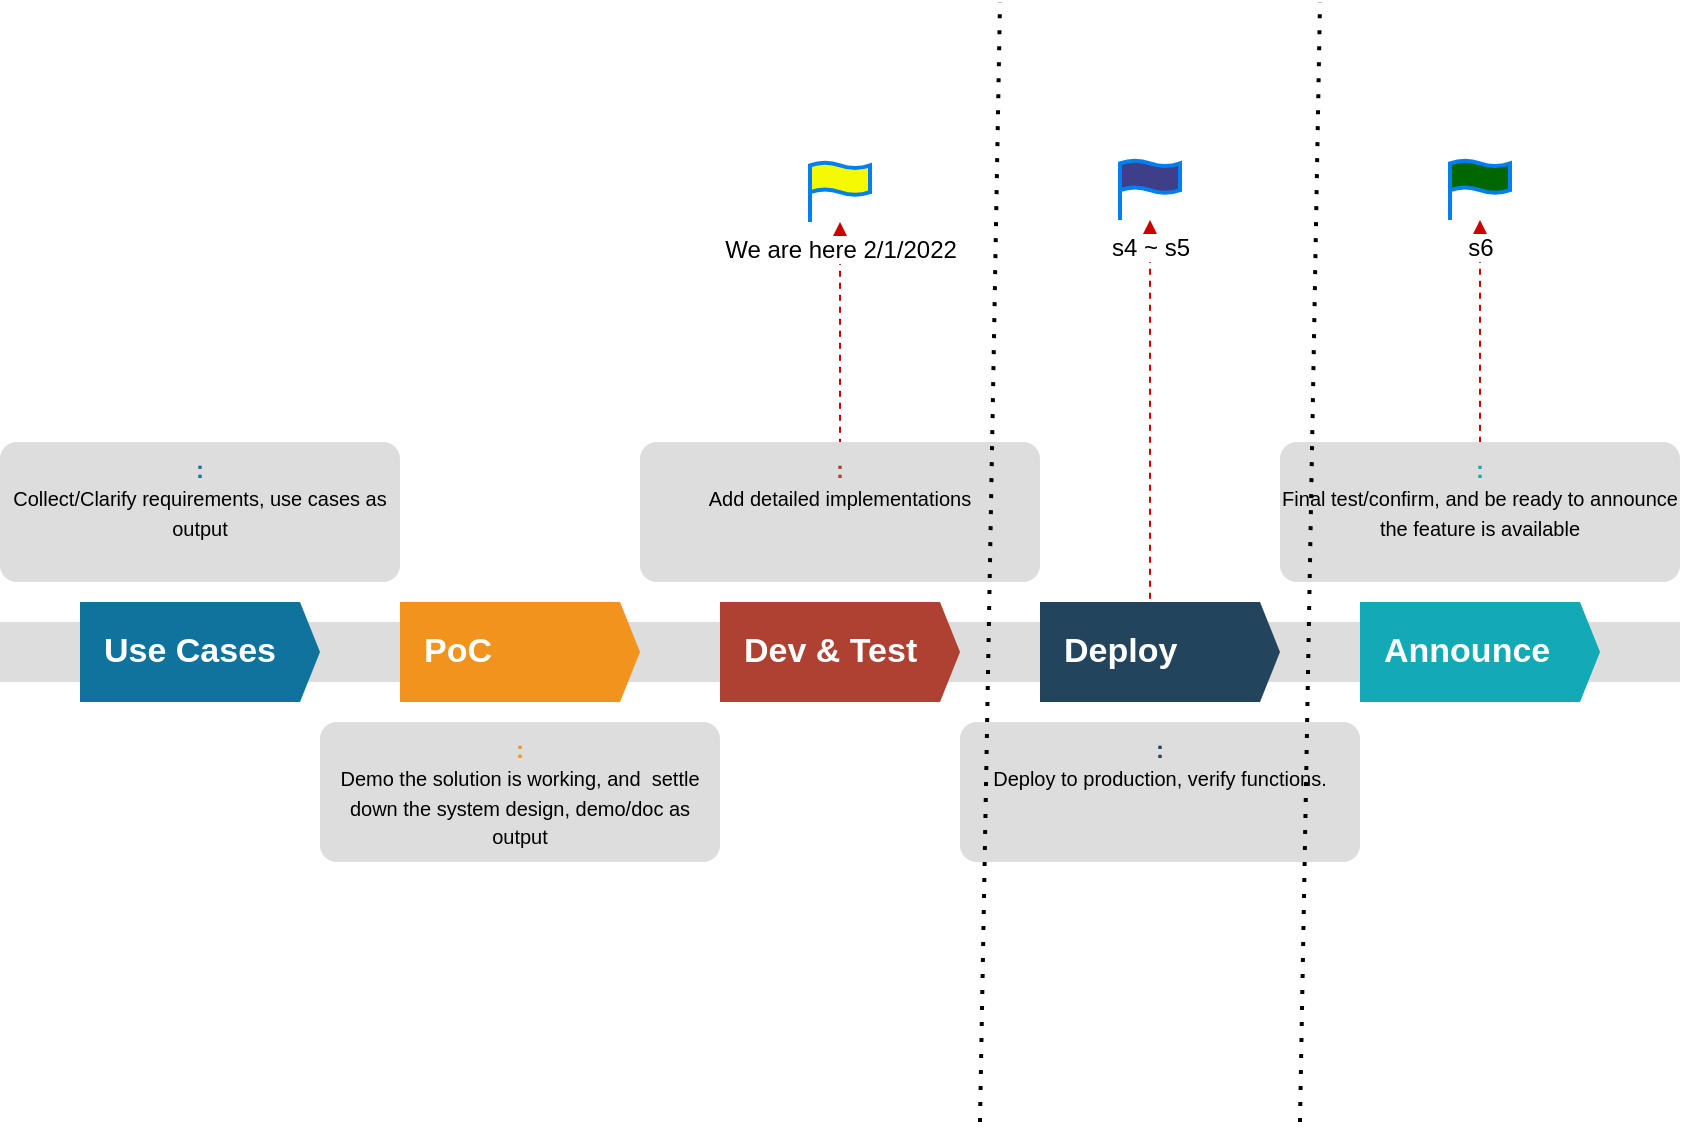<mxfile version="20.8.11" type="github">
  <diagram name="Page-1" id="k2-1vqRRdxtiwyI-7Aso">
    <mxGraphModel dx="1716" dy="1131" grid="1" gridSize="10" guides="1" tooltips="1" connect="1" arrows="1" fold="1" page="1" pageScale="1" pageWidth="850" pageHeight="1100" math="0" shadow="0">
      <root>
        <mxCell id="0" />
        <mxCell id="1" parent="0" />
        <mxCell id="op5Rpucn5_69WlDP3ztE-2" value="" style="fillColor=#dddddd;rounded=0;strokeColor=none;" vertex="1" parent="1">
          <mxGeometry x="110" y="550" width="840" height="30" as="geometry" />
        </mxCell>
        <mxCell id="op5Rpucn5_69WlDP3ztE-3" value="Use Cases" style="shape=mxgraph.infographic.ribbonSimple;notch1=0;notch2=10;notch=0;html=1;fillColor=#10739E;strokeColor=none;shadow=0;fontSize=17;fontColor=#FFFFFF;align=left;spacingLeft=10;fontStyle=1;" vertex="1" parent="1">
          <mxGeometry x="150" y="540" width="120" height="50" as="geometry" />
        </mxCell>
        <mxCell id="op5Rpucn5_69WlDP3ztE-4" value="PoC" style="shape=mxgraph.infographic.ribbonSimple;notch1=0;notch2=10;notch=0;html=1;fillColor=#F2931E;strokeColor=none;shadow=0;fontSize=17;fontColor=#FFFFFF;align=left;spacingLeft=10;fontStyle=1;" vertex="1" parent="1">
          <mxGeometry x="310" y="540" width="120" height="50" as="geometry" />
        </mxCell>
        <mxCell id="op5Rpucn5_69WlDP3ztE-5" value="Dev &amp;amp; Test" style="shape=mxgraph.infographic.ribbonSimple;notch1=0;notch2=10;notch=0;html=1;fillColor=#AE4132;strokeColor=none;shadow=0;fontSize=17;fontColor=#FFFFFF;align=left;spacingLeft=10;fontStyle=1;" vertex="1" parent="1">
          <mxGeometry x="470" y="540" width="120" height="50" as="geometry" />
        </mxCell>
        <mxCell id="op5Rpucn5_69WlDP3ztE-6" value="Deploy" style="shape=mxgraph.infographic.ribbonSimple;notch1=0;notch2=10;notch=0;html=1;fillColor=#23445D;strokeColor=none;shadow=0;fontSize=17;fontColor=#FFFFFF;align=left;spacingLeft=10;fontStyle=1;" vertex="1" parent="1">
          <mxGeometry x="630" y="540" width="120" height="50" as="geometry" />
        </mxCell>
        <mxCell id="op5Rpucn5_69WlDP3ztE-7" value="Announce" style="shape=mxgraph.infographic.ribbonSimple;notch1=0;notch2=10;notch=0;html=1;fillColor=#12AAB5;strokeColor=none;shadow=0;fontSize=17;fontColor=#FFFFFF;align=left;spacingLeft=10;fontStyle=1;" vertex="1" parent="1">
          <mxGeometry x="790" y="540" width="120" height="50" as="geometry" />
        </mxCell>
        <mxCell id="op5Rpucn5_69WlDP3ztE-8" value="&lt;font style=&quot;&quot;&gt;&lt;font color=&quot;#10739e&quot;&gt;&lt;b&gt;:&lt;/b&gt;&lt;/font&gt;&lt;br&gt;&lt;span style=&quot;font-size: 10px;&quot;&gt;Collect/Clarify requirements, use cases as output&lt;/span&gt;&lt;br&gt;&lt;/font&gt;" style="rounded=1;strokeColor=none;fillColor=#DDDDDD;align=center;arcSize=12;verticalAlign=top;whiteSpace=wrap;html=1;fontSize=12;" vertex="1" parent="1">
          <mxGeometry x="110" y="460" width="200" height="70" as="geometry" />
        </mxCell>
        <mxCell id="op5Rpucn5_69WlDP3ztE-9" value="&lt;font style=&quot;&quot;&gt;&lt;font style=&quot;font-size: 12px;&quot; color=&quot;#F2931E&quot;&gt;&lt;b&gt;:&lt;/b&gt;&lt;/font&gt;&lt;br&gt;&lt;font size=&quot;1&quot;&gt;Demo the solution is working, and&amp;nbsp; settle down the system design, demo/doc as output&lt;/font&gt;&lt;br&gt;&lt;/font&gt;" style="rounded=1;strokeColor=none;fillColor=#DDDDDD;align=center;arcSize=12;verticalAlign=top;whiteSpace=wrap;html=1;fontSize=12;" vertex="1" parent="1">
          <mxGeometry x="270" y="600" width="200" height="70" as="geometry" />
        </mxCell>
        <mxCell id="op5Rpucn5_69WlDP3ztE-10" value="&lt;font style=&quot;font-size: 10px&quot;&gt;&lt;font style=&quot;font-size: 12px&quot; color=&quot;#AE4132&quot;&gt;&lt;b&gt;:&lt;/b&gt;&lt;/font&gt;&lt;br&gt;&lt;font size=&quot;1&quot;&gt;Add detailed implementations&lt;/font&gt;&lt;/font&gt;" style="rounded=1;strokeColor=none;fillColor=#DDDDDD;align=center;arcSize=12;verticalAlign=top;whiteSpace=wrap;html=1;fontSize=12;" vertex="1" parent="1">
          <mxGeometry x="430" y="460" width="200" height="70" as="geometry" />
        </mxCell>
        <mxCell id="op5Rpucn5_69WlDP3ztE-11" value="&lt;font style=&quot;font-size: 10px&quot;&gt;&lt;font style=&quot;font-size: 12px&quot; color=&quot;#23445D&quot;&gt;&lt;b&gt;:&lt;/b&gt;&lt;/font&gt;&lt;br&gt;&lt;font size=&quot;1&quot;&gt;Deploy to production, verify functions.&lt;/font&gt;&lt;/font&gt;" style="rounded=1;strokeColor=none;fillColor=#DDDDDD;align=center;arcSize=12;verticalAlign=top;whiteSpace=wrap;html=1;fontSize=12;" vertex="1" parent="1">
          <mxGeometry x="590" y="600" width="200" height="70" as="geometry" />
        </mxCell>
        <mxCell id="op5Rpucn5_69WlDP3ztE-12" value="&lt;font style=&quot;font-size: 10px&quot;&gt;&lt;font style=&quot;font-size: 12px&quot; color=&quot;#12AAB5&quot;&gt;&lt;b&gt;:&lt;/b&gt;&lt;/font&gt;&lt;br&gt;&lt;font size=&quot;1&quot;&gt;Final test/confirm, and be ready to announce the feature is available&lt;/font&gt;&lt;/font&gt;" style="rounded=1;strokeColor=none;fillColor=#DDDDDD;align=center;arcSize=12;verticalAlign=top;whiteSpace=wrap;html=1;fontSize=12;" vertex="1" parent="1">
          <mxGeometry x="750" y="460" width="200" height="70" as="geometry" />
        </mxCell>
        <mxCell id="op5Rpucn5_69WlDP3ztE-18" value="" style="endArrow=none;dashed=1;html=1;dashPattern=1 3;strokeWidth=2;rounded=0;" edge="1" parent="1">
          <mxGeometry width="50" height="50" relative="1" as="geometry">
            <mxPoint x="600" y="800" as="sourcePoint" />
            <mxPoint x="610" y="240" as="targetPoint" />
          </mxGeometry>
        </mxCell>
        <mxCell id="op5Rpucn5_69WlDP3ztE-19" value="" style="endArrow=none;dashed=1;html=1;dashPattern=1 3;strokeWidth=2;rounded=0;" edge="1" parent="1">
          <mxGeometry width="50" height="50" relative="1" as="geometry">
            <mxPoint x="760" y="800" as="sourcePoint" />
            <mxPoint x="770" y="240" as="targetPoint" />
          </mxGeometry>
        </mxCell>
        <mxCell id="op5Rpucn5_69WlDP3ztE-21" style="edgeStyle=orthogonalEdgeStyle;rounded=0;orthogonalLoop=1;jettySize=auto;html=1;entryX=0.5;entryY=0;entryDx=0;entryDy=0;dashed=1;strokeColor=#CC0000;startArrow=classic;startFill=1;endArrow=none;endFill=0;" edge="1" parent="1" source="op5Rpucn5_69WlDP3ztE-20" target="op5Rpucn5_69WlDP3ztE-10">
          <mxGeometry relative="1" as="geometry" />
        </mxCell>
        <mxCell id="op5Rpucn5_69WlDP3ztE-20" value="We are here 2/1/2022" style="html=1;verticalLabelPosition=bottom;align=center;labelBackgroundColor=#ffffff;verticalAlign=top;strokeWidth=2;strokeColor=#0080F0;shadow=0;dashed=0;shape=mxgraph.ios7.icons.flag;fillColor=#f5f901;" vertex="1" parent="1">
          <mxGeometry x="515" y="320" width="30" height="30" as="geometry" />
        </mxCell>
        <mxCell id="op5Rpucn5_69WlDP3ztE-25" style="edgeStyle=orthogonalEdgeStyle;rounded=0;orthogonalLoop=1;jettySize=auto;html=1;entryX=0;entryY=0;entryDx=55;entryDy=0;entryPerimeter=0;dashed=1;strokeColor=#CC0000;startArrow=classic;startFill=1;endArrow=none;endFill=0;" edge="1" parent="1" source="op5Rpucn5_69WlDP3ztE-23" target="op5Rpucn5_69WlDP3ztE-6">
          <mxGeometry relative="1" as="geometry" />
        </mxCell>
        <mxCell id="op5Rpucn5_69WlDP3ztE-23" value="s4 ~ s5" style="html=1;verticalLabelPosition=bottom;align=center;labelBackgroundColor=#ffffff;verticalAlign=top;strokeWidth=2;strokeColor=#0080F0;shadow=0;dashed=0;shape=mxgraph.ios7.icons.flag;fillColor=#3e3e89;" vertex="1" parent="1">
          <mxGeometry x="670" y="319" width="30" height="30" as="geometry" />
        </mxCell>
        <mxCell id="op5Rpucn5_69WlDP3ztE-27" style="edgeStyle=orthogonalEdgeStyle;rounded=0;orthogonalLoop=1;jettySize=auto;html=1;entryX=0.5;entryY=0;entryDx=0;entryDy=0;dashed=1;strokeColor=#CC0000;startArrow=classic;startFill=1;endArrow=none;endFill=0;" edge="1" parent="1" source="op5Rpucn5_69WlDP3ztE-26" target="op5Rpucn5_69WlDP3ztE-12">
          <mxGeometry relative="1" as="geometry" />
        </mxCell>
        <mxCell id="op5Rpucn5_69WlDP3ztE-26" value="s6" style="html=1;verticalLabelPosition=bottom;align=center;labelBackgroundColor=#ffffff;verticalAlign=top;strokeWidth=2;strokeColor=#0080F0;shadow=0;dashed=0;shape=mxgraph.ios7.icons.flag;fillColor=#006600;" vertex="1" parent="1">
          <mxGeometry x="835" y="319" width="30" height="30" as="geometry" />
        </mxCell>
      </root>
    </mxGraphModel>
  </diagram>
</mxfile>
